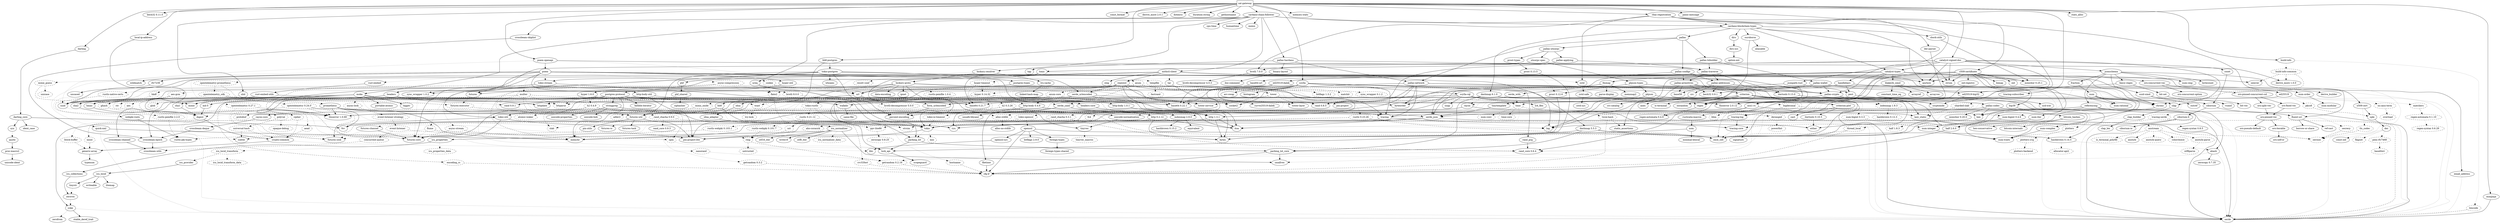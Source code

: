 digraph {
    0 [ label = "cat-gateway" shape = box]
    1 [ label = "anyhow" ]
    2 [ label = "base64 0.22.1" ]
    3 [ label = "bb8" ]
    4 [ label = "bb8-postgres" ]
    5 [ label = "bech32 0.11.0" ]
    6 [ label = "blake2b_simd" ]
    7 [ label = "build-info" ]
    8 [ label = "bytes" ]
    9 [ label = "c509-certificate" ]
    10 [ label = "cardano-blockchain-types" ]
    11 [ label = "cardano-chain-follower" ]
    12 [ label = "catalyst-signed-doc" ]
    13 [ label = "catalyst-types" ]
    14 [ label = "chrono" ]
    15 [ label = "clap" ]
    16 [ label = "const_format" ]
    17 [ label = "cpu-time" ]
    18 [ label = "crossbeam-skiplist" ]
    19 [ label = "darling" ]
    20 [ label = "dashmap 6.1.0" ]
    21 [ label = "derive_more 2.0.1" ]
    22 [ label = "dotenvy" ]
    23 [ label = "duration-string" ]
    24 [ label = "ed25519-dalek" ]
    25 [ label = "futures" ]
    26 [ label = "gethostname" ]
    27 [ label = "handlebars" ]
    28 [ label = "hex" ]
    29 [ label = "local-ip-address" ]
    30 [ label = "memory-stats" ]
    31 [ label = "mime" ]
    32 [ label = "minicbor 0.25.1" ]
    33 [ label = "minijinja" ]
    34 [ label = "moka" ]
    35 [ label = "num-bigint 0.4.6" ]
    36 [ label = "num-traits" ]
    37 [ label = "openssl" ]
    38 [ label = "orx-iterable" ]
    39 [ label = "pallas" ]
    40 [ label = "pallas-traverse" ]
    41 [ label = "panic-message" ]
    42 [ label = "poem" ]
    43 [ label = "poem-openapi" ]
    44 [ label = "prometheus" ]
    45 [ label = "rand 0.8.5" ]
    46 [ label = "rayon" ]
    47 [ label = "rbac-registration" ]
    48 [ label = "regex" ]
    49 [ label = "rust-embed" ]
    50 [ label = "scylla" ]
    51 [ label = "serde" ]
    52 [ label = "serde_json" ]
    53 [ label = "stats_alloc" ]
    54 [ label = "strum" ]
    55 [ label = "thiserror 1.0.69" ]
    56 [ label = "tokio" ]
    57 [ label = "tokio-postgres" ]
    58 [ label = "tracing" ]
    59 [ label = "tracing-subscriber" ]
    60 [ label = "ulid" ]
    61 [ label = "url" ]
    62 [ label = "uuid" ]
    63 [ label = "x509-cert" ]
    64 [ label = "futures-util" ]
    65 [ label = "parking_lot" ]
    66 [ label = "arrayref" ]
    67 [ label = "arrayvec" ]
    68 [ label = "constant_time_eq" ]
    69 [ label = "bincode" style = dashed]
    70 [ label = "build-info-common" style = dashed]
    71 [ label = "asn1-rs" ]
    72 [ label = "bimap" ]
    73 [ label = "oid" ]
    74 [ label = "oid-registry" ]
    75 [ label = "once_cell" ]
    76 [ label = "thiserror 2.0.12" ]
    77 [ label = "cbork-utils" ]
    78 [ label = "dirs" ]
    79 [ label = "ouroboros" ]
    80 [ label = "crossbeam-channel" ]
    81 [ label = "crossbeam-epoch" ]
    82 [ label = "hickory-resolver" ]
    83 [ label = "http 1.3.1" ]
    84 [ label = "humantime" ]
    85 [ label = "memx" ]
    86 [ label = "mithril-client" ]
    87 [ label = "pallas-crypto" ]
    88 [ label = "pallas-hardano" ]
    89 [ label = "tar" ]
    90 [ label = "tracing-log" ]
    91 [ label = "ureq" ]
    92 [ label = "webpki-roots" ]
    93 [ label = "zstd" ]
    94 [ label = "brotli 7.0.0" ]
    95 [ label = "coset" ]
    96 [ label = "ed25519-bip32" ]
    97 [ label = "jsonpath-rust" ]
    98 [ label = "jsonschema" ]
    99 [ label = "base64-url" ]
    100 [ label = "fluent-uri" ]
    101 [ label = "fmmap" ]
    102 [ label = "orx-concurrent-vec" ]
    103 [ label = "clap_builder" ]
    104 [ label = "crossbeam-utils" ]
    105 [ label = "darling_core" ]
    106 [ label = "cfg-if" ]
    107 [ label = "hashbrown 0.14.5" ]
    108 [ label = "lock_api" ]
    109 [ label = "parking_lot_core" ]
    110 [ label = "curve25519-dalek" ]
    111 [ label = "ed25519" ]
    112 [ label = "rand_core 0.6.4" ]
    113 [ label = "sha2" ]
    114 [ label = "subtle" ]
    115 [ label = "zeroize" style = dashed]
    116 [ label = "futures-channel" ]
    117 [ label = "futures-core" ]
    118 [ label = "futures-executor" style = dashed]
    119 [ label = "futures-io" ]
    120 [ label = "futures-sink" ]
    121 [ label = "futures-task" ]
    122 [ label = "derive_builder" ]
    123 [ label = "log" ]
    124 [ label = "num-order" ]
    125 [ label = "pest" ]
    126 [ label = "half 2.6.0" ]
    127 [ label = "async-lock" style = dashed]
    128 [ label = "event-listener" style = dashed]
    129 [ label = "portable-atomic" ]
    130 [ label = "smallvec" ]
    131 [ label = "tagptr" ]
    132 [ label = "num-integer" ]
    133 [ label = "bitflags 2.9.0" ]
    134 [ label = "foreign-types" ]
    135 [ label = "libc" ]
    136 [ label = "openssl-sys" ]
    137 [ label = "orx-self-or" ]
    138 [ label = "pallas-addresses" ]
    139 [ label = "pallas-codec" ]
    140 [ label = "pallas-configs" ]
    141 [ label = "pallas-network" ]
    142 [ label = "pallas-primitives" ]
    143 [ label = "pallas-txbuilder" ]
    144 [ label = "pallas-utxorpc" ]
    145 [ label = "itertools 0.13.0" ]
    146 [ label = "async-compression" style = dashed]
    147 [ label = "cookie" style = dashed]
    148 [ label = "headers" ]
    149 [ label = "http-body-util" ]
    150 [ label = "hyper 1.6.0" ]
    151 [ label = "hyper-util" ]
    152 [ label = "mime_guess" style = dashed]
    153 [ label = "multer" style = dashed]
    154 [ label = "opentelemetry 0.27.1" style = dashed]
    155 [ label = "opentelemetry-prometheus" style = dashed]
    156 [ label = "percent-encoding" ]
    157 [ label = "pin-project-lite" ]
    158 [ label = "quick-xml" ]
    159 [ label = "rfc7239" ]
    160 [ label = "serde_urlencoded" ]
    161 [ label = "serde_yaml" ]
    162 [ label = "sync_wrapper 1.0.2" ]
    163 [ label = "tempfile" style = dashed]
    164 [ label = "time" style = dashed]
    165 [ label = "tokio-stream" ]
    166 [ label = "tokio-util" ]
    167 [ label = "wildmatch" ]
    168 [ label = "derive_more 1.0.0" ]
    169 [ label = "indexmap 2.9.0" ]
    170 [ label = "fnv" ]
    171 [ label = "lazy_static" ]
    172 [ label = "memchr" ]
    173 [ label = "protobuf" style = dashed]
    174 [ label = "rand_chacha 0.3.1" style = dashed]
    175 [ label = "either" ]
    176 [ label = "rayon-core" ]
    177 [ label = "der-parser" ]
    178 [ label = "aho-corasick" style = dashed]
    179 [ label = "regex-automata 0.4.9" ]
    180 [ label = "regex-syntax 0.8.5" ]
    181 [ label = "rust-embed-utils" ]
    182 [ label = "walkdir" ]
    183 [ label = "arc-swap" ]
    184 [ label = "byteorder" ]
    185 [ label = "dashmap 5.5.3" ]
    186 [ label = "histogram" ]
    187 [ label = "lz4_flex" ]
    188 [ label = "rand_pcg" ]
    189 [ label = "scylla-cql" ]
    190 [ label = "snap" ]
    191 [ label = "socket2" ]
    192 [ label = "tokio-openssl" style = dashed]
    193 [ label = "itoa" ]
    194 [ label = "ryu" ]
    195 [ label = "mio" style = dashed]
    196 [ label = "fallible-iterator" ]
    197 [ label = "phf" ]
    198 [ label = "postgres-protocol" ]
    199 [ label = "postgres-types" ]
    200 [ label = "rand 0.9.1" ]
    201 [ label = "whoami" ]
    202 [ label = "tracing-core" ]
    203 [ label = "matchers" style = dashed]
    204 [ label = "nu-ansi-term" style = dashed]
    205 [ label = "sharded-slab" style = dashed]
    206 [ label = "thread_local" style = dashed]
    207 [ label = "tracing-serde" style = dashed]
    208 [ label = "form_urlencoded" ]
    209 [ label = "idna" ]
    210 [ label = "const-oid" ]
    211 [ label = "der" ]
    212 [ label = "spki" ]
    213 [ label = "tls_codec" style = dashed]
    214 [ label = "pin-utils" ]
    215 [ label = "slab" style = dashed]
    216 [ label = "semver" ]
    217 [ label = "nom" ]
    218 [ label = "rusticata-macros" ]
    219 [ label = "dirs-sys" ]
    220 [ label = "aliasable" ]
    221 [ label = "static_assertions" ]
    222 [ label = "hickory-proto" ]
    223 [ label = "lru-cache" ]
    224 [ label = "resolv-conf" style = dashed]
    225 [ label = "rustls 0.21.12" style = dashed]
    226 [ label = "tokio-rustls" style = dashed]
    227 [ label = "flate2" style = dashed]
    228 [ label = "flume" style = dashed]
    229 [ label = "reqwest" ]
    230 [ label = "slog" ]
    231 [ label = "cryptoxide" ]
    232 [ label = "binary-layout" ]
    233 [ label = "tap" ]
    234 [ label = "filetime" ]
    235 [ label = "rustls 0.23.26" style = dashed]
    236 [ label = "rustls-native-certs" style = dashed]
    237 [ label = "rustls-pki-types" ]
    238 [ label = "zstd-safe" ]
    239 [ label = "alloc-no-stdlib" ]
    240 [ label = "alloc-stdlib" style = dashed]
    241 [ label = "brotli-decompressor 4.0.3" ]
    242 [ label = "ciborium" ]
    243 [ label = "ciborium-io" ]
    244 [ label = "ahash" ]
    245 [ label = "bytecount" ]
    246 [ label = "email_address" ]
    247 [ label = "fancy-regex" ]
    248 [ label = "fraction" ]
    249 [ label = "num-cmp" ]
    250 [ label = "referencing" ]
    251 [ label = "uuid-simd" ]
    252 [ label = "borrow-or-share" ]
    253 [ label = "ref-cast" ]
    254 [ label = "fs4" style = dashed]
    255 [ label = "memmap2" ]
    256 [ label = "parse-display" ]
    257 [ label = "orx-concurrent-option" ]
    258 [ label = "orx-fixed-vec" ]
    259 [ label = "orx-pinned-concurrent-col" ]
    260 [ label = "orx-pinned-vec" ]
    261 [ label = "orx-pseudo-default" ]
    262 [ label = "orx-split-vec" ]
    263 [ label = "anstream" style = dashed]
    264 [ label = "anstyle" ]
    265 [ label = "clap_lex" ]
    266 [ label = "strsim" style = dashed]
    267 [ label = "ident_case" ]
    268 [ label = "proc-macro2" ]
    269 [ label = "quote" ]
    270 [ label = "syn" ]
    271 [ label = "allocator-api2" style = dashed]
    272 [ label = "scopeguard" ]
    273 [ label = "digest" ]
    274 [ label = "pkcs8" style = dashed]
    275 [ label = "signature" ]
    276 [ label = "getrandom 0.2.16" style = dashed]
    277 [ label = "num-modular" ]
    278 [ label = "ucd-trie" ]
    279 [ label = "event-listener-strategy" style = dashed]
    280 [ label = "concurrent-queue" style = dashed]
    281 [ label = "foreign-types-shared" ]
    282 [ label = "base58" ]
    283 [ label = "bech32 0.9.1" ]
    284 [ label = "crc" ]
    285 [ label = "minicbor 0.20.0" ]
    286 [ label = "num-rational" ]
    287 [ label = "serde_with" ]
    288 [ label = "criterion" ]
    289 [ label = "pallas-wallet" ]
    290 [ label = "pallas-applying" ]
    291 [ label = "prost-types" ]
    292 [ label = "utxorpc-spec" ]
    293 [ label = "brotli 8.0.0" style = dashed]
    294 [ label = "aes-gcm" style = dashed]
    295 [ label = "hkdf" style = dashed]
    296 [ label = "hmac" ]
    297 [ label = "base64 0.21.7" ]
    298 [ label = "headers-core" ]
    299 [ label = "httpdate" ]
    300 [ label = "sha1" ]
    301 [ label = "http-body 1.0.1" ]
    302 [ label = "h2 0.4.9" style = dashed]
    303 [ label = "httparse" style = dashed]
    304 [ label = "want" style = dashed]
    305 [ label = "tower-service" ]
    306 [ label = "unicase" style = dashed]
    307 [ label = "encoding_rs" style = dashed]
    308 [ label = "spin" style = dashed]
    309 [ label = "opentelemetry 0.24.0" style = dashed]
    310 [ label = "opentelemetry_sdk" style = dashed]
    311 [ label = "uncased" ]
    312 [ label = "unsafe-libyaml" ]
    313 [ label = "fastrand" style = dashed]
    314 [ label = "deranged" style = dashed]
    315 [ label = "num-conv" style = dashed]
    316 [ label = "powerfmt" style = dashed]
    317 [ label = "time-core" style = dashed]
    318 [ label = "equivalent" ]
    319 [ label = "hashbrown 0.15.2" ]
    320 [ label = "ppv-lite86" style = dashed]
    321 [ label = "crossbeam-deque" ]
    322 [ label = "same-file" ]
    323 [ label = "twox-hash" style = dashed]
    324 [ label = "bigdecimal" style = dashed]
    325 [ label = "num-bigint 0.3.3" style = dashed]
    326 [ label = "secrecy" style = dashed]
    327 [ label = "stable_deref_trait" ]
    328 [ label = "yoke" ]
    329 [ label = "phf_shared" ]
    330 [ label = "md-5" ]
    331 [ label = "stringprep" ]
    332 [ label = "rand_chacha 0.9.0" style = dashed]
    333 [ label = "rand_core 0.9.3" ]
    334 [ label = "regex-automata 0.1.10" style = dashed]
    335 [ label = "overload" style = dashed]
    336 [ label = "idna_adapter" ]
    337 [ label = "utf8_iter" ]
    338 [ label = "flagset" style = dashed]
    339 [ label = "pem-rfc7468" style = dashed]
    340 [ label = "base64ct" style = dashed]
    341 [ label = "minimal-lexical" ]
    342 [ label = "option-ext" ]
    343 [ label = "data-encoding" ]
    344 [ label = "ipnet" ]
    345 [ label = "rustls-pemfile 1.0.4" style = dashed]
    346 [ label = "tinyvec" ]
    347 [ label = "linked-hash-map" ]
    348 [ label = "hostname" style = dashed]
    349 [ label = "ring" style = dashed]
    350 [ label = "rustls-webpki 0.101.7" style = dashed]
    351 [ label = "sct" style = dashed]
    352 [ label = "crc32fast" style = dashed]
    353 [ label = "miniz_oxide" style = dashed]
    354 [ label = "nanorand" style = dashed]
    355 [ label = "doc-comment" ]
    356 [ label = "rustls-webpki 0.103.1" style = dashed]
    357 [ label = "rustls-pemfile 2.2.0" style = dashed]
    358 [ label = "zstd-sys" ]
    359 [ label = "ciborium-ll" ]
    360 [ label = "zerocopy 0.7.35" ]
    361 [ label = "bit-set" ]
    362 [ label = "num" ]
    363 [ label = "outref" ]
    364 [ label = "vsimd" ]
    365 [ label = "anstyle-parse" style = dashed]
    366 [ label = "anstyle-query" style = dashed]
    367 [ label = "colorchoice" style = dashed]
    368 [ label = "is_terminal_polyfill" style = dashed]
    369 [ label = "utf8parse" style = dashed]
    370 [ label = "unicode-ident" ]
    371 [ label = "block-buffer" style = dashed]
    372 [ label = "crypto-common" ]
    373 [ label = "crc-catalog" ]
    374 [ label = "half 1.8.3" style = dashed]
    375 [ label = "indexmap 1.9.3" style = dashed]
    376 [ label = "anes" ]
    377 [ label = "cast" ]
    378 [ label = "criterion-plot" ]
    379 [ label = "is-terminal" ]
    380 [ label = "itertools 0.10.5" ]
    381 [ label = "oorandom" ]
    382 [ label = "plotters" style = dashed]
    383 [ label = "tinytemplate" ]
    384 [ label = "bip39" ]
    385 [ label = "prost 0.13.5" ]
    386 [ label = "pbjson" ]
    387 [ label = "pbjson-types" ]
    388 [ label = "prost 0.12.6" ]
    389 [ label = "tonic" ]
    390 [ label = "brotli-decompressor 5.0.0" style = dashed]
    391 [ label = "aead" style = dashed]
    392 [ label = "aes" style = dashed]
    393 [ label = "cipher" style = dashed]
    394 [ label = "ctr" style = dashed]
    395 [ label = "ghash" style = dashed]
    396 [ label = "atomic-waker" style = dashed]
    397 [ label = "try-lock" style = dashed]
    398 [ label = "glob" style = dashed]
    399 [ label = "zerocopy 0.8.25" style = dashed]
    400 [ label = "libm" style = dashed]
    401 [ label = "zerofrom" ]
    402 [ label = "siphasher" ]
    403 [ label = "unicode-bidi" ]
    404 [ label = "unicode-normalization" ]
    405 [ label = "unicode-properties" ]
    406 [ label = "getrandom 0.3.2" style = dashed]
    407 [ label = "regex-syntax 0.6.29" style = dashed]
    408 [ label = "icu_normalizer" ]
    409 [ label = "icu_properties" ]
    410 [ label = "tinyvec_macros" style = dashed]
    411 [ label = "untrusted" style = dashed]
    412 [ label = "adler2" style = dashed]
    413 [ label = "bit-vec" ]
    414 [ label = "num-complex" ]
    415 [ label = "num-iter" ]
    416 [ label = "generic-array" ]
    417 [ label = "typenum" ]
    418 [ label = "hashbrown 0.12.3" style = dashed]
    419 [ label = "plotters-backend" style = dashed]
    420 [ label = "plotters-svg" style = dashed]
    421 [ label = "bitcoin_hashes" ]
    422 [ label = "async-stream" style = dashed]
    423 [ label = "axum" style = dashed]
    424 [ label = "h2 0.3.26" style = dashed]
    425 [ label = "http 0.2.12" ]
    426 [ label = "http-body 0.4.6" ]
    427 [ label = "hyper 0.14.32" style = dashed]
    428 [ label = "hyper-timeout" style = dashed]
    429 [ label = "pin-project" ]
    430 [ label = "tower" style = dashed]
    431 [ label = "tower-layer" ]
    432 [ label = "inout" style = dashed]
    433 [ label = "opaque-debug" style = dashed]
    434 [ label = "polyval" style = dashed]
    435 [ label = "icu_collections" ]
    436 [ label = "icu_normalizer_data" style = dashed]
    437 [ label = "icu_provider" ]
    438 [ label = "utf16_iter" ]
    439 [ label = "write16" ]
    440 [ label = "zerovec" ]
    441 [ label = "icu_locid_transform" style = dashed]
    442 [ label = "icu_properties_data" style = dashed]
    443 [ label = "tinystr" ]
    444 [ label = "bitcoin-internals" ]
    445 [ label = "hex-conservative" ]
    446 [ label = "axum-core" style = dashed]
    447 [ label = "bitflags 1.3.2" style = dashed]
    448 [ label = "matchit" style = dashed]
    449 [ label = "sync_wrapper 0.1.2" style = dashed]
    450 [ label = "tokio-io-timeout" style = dashed]
    451 [ label = "universal-hash" style = dashed]
    452 [ label = "icu_locid" ]
    453 [ label = "writeable" ]
    454 [ label = "icu_locid_transform_data" style = dashed]
    455 [ label = "litemap" ]
    0 -> 4 [ ]
    0 -> 5 [ ]
    0 -> 7 [ ]
    0 -> 11 [ ]
    0 -> 12 [ ]
    0 -> 16 [ ]
    0 -> 19 [ ]
    0 -> 21 [ ]
    0 -> 22 [ ]
    0 -> 23 [ ]
    0 -> 26 [ ]
    0 -> 27 [ ]
    0 -> 29 [ ]
    0 -> 30 [ ]
    0 -> 33 [ ]
    0 -> 41 [ ]
    0 -> 43 [ ]
    0 -> 47 [ ]
    0 -> 50 [ ]
    0 -> 53 [ ]
    0 -> 59 [ ]
    0 -> 60 [ ]
    3 -> 64 [ ]
    3 -> 56 [ ]
    4 -> 3 [ ]
    4 -> 57 [ ]
    6 -> 66 [ ]
    6 -> 67 [ ]
    6 -> 68 [ ]
    7 -> 69 [ style = dotted]
    7 -> 70 [ style = dotted]
    9 -> 1 [ ]
    9 -> 72 [ ]
    9 -> 24 [ ]
    9 -> 28 [ ]
    9 -> 32 [ ]
    9 -> 73 [ ]
    9 -> 74 [ ]
    9 -> 75 [ ]
    9 -> 48 [ ]
    9 -> 54 [ ]
    9 -> 76 [ ]
    10 -> 1 [ ]
    10 -> 13 [ ]
    10 -> 77 [ ]
    10 -> 20 [ ]
    10 -> 78 [ ]
    10 -> 79 [ ]
    10 -> 39 [ ]
    10 -> 54 [ ]
    11 -> 10 [ ]
    11 -> 17 [ ]
    11 -> 18 [ ]
    11 -> 82 [ ]
    11 -> 84 [ ]
    11 -> 85 [ ]
    11 -> 86 [ ]
    11 -> 34 [ ]
    11 -> 88 [ ]
    11 -> 90 [ ]
    11 -> 91 [ ]
    12 -> 1 [ ]
    12 -> 94 [ ]
    12 -> 13 [ ]
    12 -> 15 [ ]
    12 -> 95 [ ]
    12 -> 96 [ ]
    12 -> 25 [ ]
    12 -> 97 [ ]
    12 -> 98 [ ]
    12 -> 54 [ ]
    13 -> 99 [ ]
    13 -> 6 [ ]
    13 -> 14 [ ]
    13 -> 24 [ ]
    13 -> 100 [ ]
    13 -> 101 [ ]
    13 -> 32 [ ]
    13 -> 102 [ ]
    13 -> 87 [ ]
    13 -> 76 [ ]
    13 -> 58 [ ]
    13 -> 62 [ ]
    14 -> 36 [ ]
    14 -> 51 [ style = dotted]
    15 -> 103 [ ]
    18 -> 81 [ ]
    19 -> 105 [ ]
    20 -> 107 [ ]
    20 -> 108 [ ]
    20 -> 75 [ ]
    20 -> 109 [ ]
    20 -> 46 [ style = dotted]
    24 -> 110 [ ]
    24 -> 111 [ ]
    24 -> 113 [ ]
    25 -> 118 [ style = dotted]
    27 -> 122 [ ]
    27 -> 123 [ ]
    27 -> 124 [ ]
    27 -> 125 [ ]
    27 -> 52 [ ]
    29 -> 55 [ ]
    32 -> 126 [ style = dotted]
    33 -> 51 [ ]
    34 -> 127 [ style = dotted]
    34 -> 80 [ ]
    34 -> 81 [ ]
    34 -> 64 [ style = dotted]
    34 -> 65 [ ]
    34 -> 129 [ ]
    34 -> 131 [ ]
    34 -> 55 [ ]
    34 -> 62 [ ]
    35 -> 132 [ ]
    37 -> 133 [ ]
    37 -> 106 [ ]
    37 -> 134 [ ]
    37 -> 75 [ ]
    37 -> 136 [ ]
    38 -> 137 [ ]
    39 -> 140 [ ]
    39 -> 141 [ ]
    39 -> 143 [ ]
    39 -> 144 [ ]
    40 -> 145 [ ]
    40 -> 138 [ ]
    40 -> 142 [ ]
    42 -> 146 [ style = dotted]
    42 -> 14 [ style = dotted]
    42 -> 147 [ style = dotted]
    42 -> 148 [ ]
    42 -> 28 [ style = dotted]
    42 -> 149 [ ]
    42 -> 151 [ ]
    42 -> 152 [ style = dotted]
    42 -> 153 [ style = dotted]
    42 -> 154 [ style = dotted]
    42 -> 155 [ style = dotted]
    42 -> 158 [ style = dotted]
    42 -> 48 [ ]
    42 -> 159 [ ]
    42 -> 49 [ style = dotted]
    42 -> 52 [ ]
    42 -> 160 [ ]
    42 -> 161 [ style = dotted]
    42 -> 162 [ ]
    42 -> 163 [ style = dotted]
    42 -> 76 [ ]
    42 -> 165 [ style = dotted]
    42 -> 167 [ ]
    43 -> 168 [ ]
    43 -> 42 [ ]
    43 -> 61 [ style = dotted]
    43 -> 62 [ style = dotted]
    44 -> 170 [ ]
    44 -> 171 [ ]
    44 -> 172 [ ]
    44 -> 65 [ ]
    44 -> 173 [ style = dotted]
    44 -> 55 [ ]
    45 -> 174 [ style = dotted]
    46 -> 175 [ ]
    46 -> 176 [ ]
    47 -> 94 [ ]
    47 -> 9 [ ]
    47 -> 10 [ ]
    47 -> 177 [ ]
    47 -> 63 [ ]
    47 -> 93 [ ]
    48 -> 179 [ ]
    49 -> 181 [ ]
    50 -> 183 [ ]
    50 -> 2 [ style = dotted]
    50 -> 185 [ ]
    50 -> 25 [ ]
    50 -> 186 [ ]
    50 -> 145 [ ]
    50 -> 171 [ ]
    50 -> 45 [ ]
    50 -> 188 [ ]
    50 -> 189 [ ]
    50 -> 161 [ style = dotted]
    50 -> 191 [ ]
    50 -> 192 [ style = dotted]
    50 -> 58 [ ]
    50 -> 61 [ style = dotted]
    52 -> 193 [ ]
    52 -> 172 [ ]
    52 -> 194 [ ]
    52 -> 51 [ ]
    56 -> 8 [ style = dotted]
    56 -> 195 [ style = dotted]
    56 -> 65 [ style = dotted]
    56 -> 157 [ ]
    57 -> 64 [ ]
    57 -> 123 [ ]
    57 -> 156 [ ]
    57 -> 197 [ ]
    57 -> 199 [ ]
    57 -> 166 [ ]
    57 -> 201 [ ]
    58 -> 123 [ style = dotted]
    58 -> 157 [ ]
    58 -> 202 [ ]
    59 -> 203 [ style = dotted]
    59 -> 204 [ style = dotted]
    59 -> 48 [ style = dotted]
    59 -> 52 [ style = dotted]
    59 -> 205 [ style = dotted]
    59 -> 130 [ style = dotted]
    59 -> 206 [ style = dotted]
    59 -> 164 [ style = dotted]
    59 -> 58 [ style = dotted]
    59 -> 90 [ style = dotted]
    59 -> 207 [ style = dotted]
    60 -> 200 [ style = dotted]
    60 -> 62 [ style = dotted]
    61 -> 208 [ ]
    61 -> 209 [ ]
    62 -> 51 [ style = dotted]
    63 -> 212 [ ]
    63 -> 213 [ style = dotted]
    64 -> 116 [ style = dotted]
    64 -> 119 [ style = dotted]
    64 -> 121 [ ]
    64 -> 172 [ style = dotted]
    64 -> 157 [ ]
    64 -> 214 [ ]
    64 -> 215 [ style = dotted]
    65 -> 108 [ ]
    65 -> 109 [ ]
    69 -> 51 [ style = dashed]
    70 -> 14 [ style = dashed]
    70 -> 168 [ style = dashed]
    70 -> 216 [ style = dashed]
    71 -> 36 [ ]
    71 -> 218 [ ]
    71 -> 55 [ ]
    74 -> 71 [ ]
    77 -> 32 [ ]
    78 -> 219 [ ]
    79 -> 220 [ ]
    79 -> 221 [ ]
    80 -> 104 [ ]
    81 -> 104 [ ]
    82 -> 222 [ ]
    82 -> 223 [ ]
    82 -> 224 [ style = dotted]
    83 -> 8 [ ]
    83 -> 170 [ ]
    83 -> 193 [ ]
    86 -> 1 [ ]
    86 -> 14 [ ]
    86 -> 227 [ style = dotted]
    86 -> 228 [ style = dotted]
    86 -> 25 [ ]
    86 -> 229 [ ]
    86 -> 216 [ ]
    86 -> 230 [ ]
    86 -> 54 [ ]
    86 -> 89 [ style = dotted]
    86 -> 76 [ ]
    86 -> 56 [ ]
    86 -> 62 [ ]
    86 -> 93 [ style = dotted]
    87 -> 231 [ ]
    87 -> 139 [ ]
    87 -> 112 [ ]
    88 -> 232 [ ]
    88 -> 141 [ ]
    88 -> 40 [ ]
    88 -> 233 [ ]
    89 -> 234 [ ]
    90 -> 123 [ ]
    90 -> 202 [ ]
    91 -> 2 [ ]
    91 -> 227 [ style = dotted]
    91 -> 235 [ style = dotted]
    91 -> 236 [ style = dotted]
    91 -> 61 [ ]
    91 -> 92 [ style = dotted]
    92 -> 237 [ ]
    93 -> 238 [ ]
    94 -> 241 [ ]
    95 -> 242 [ ]
    96 -> 231 [ ]
    97 -> 125 [ ]
    97 -> 48 [ ]
    97 -> 52 [ ]
    98 -> 245 [ ]
    98 -> 246 [ ]
    98 -> 247 [ ]
    98 -> 248 [ ]
    98 -> 249 [ ]
    98 -> 250 [ ]
    98 -> 229 [ style = dotted]
    98 -> 251 [ ]
    99 -> 2 [ ]
    100 -> 252 [ ]
    100 -> 253 [ ]
    100 -> 51 [ style = dotted]
    101 -> 184 [ ]
    101 -> 254 [ style = dotted]
    101 -> 255 [ ]
    101 -> 256 [ ]
    102 -> 257 [ ]
    102 -> 259 [ ]
    102 -> 51 [ style = dotted]
    103 -> 263 [ style = dotted]
    103 -> 265 [ ]
    103 -> 266 [ style = dotted]
    105 -> 170 [ ]
    105 -> 267 [ ]
    105 -> 266 [ style = dotted]
    105 -> 270 [ ]
    107 -> 244 [ style = dotted]
    107 -> 271 [ style = dotted]
    108 -> 272 [ ]
    109 -> 106 [ ]
    109 -> 130 [ ]
    110 -> 273 [ style = dotted]
    110 -> 115 [ style = dotted]
    111 -> 274 [ style = dotted]
    111 -> 51 [ style = dotted]
    111 -> 275 [ ]
    112 -> 276 [ style = dotted]
    113 -> 273 [ ]
    116 -> 117 [ ]
    116 -> 120 [ style = dotted]
    118 -> 64 [ style = dashed]
    124 -> 277 [ ]
    125 -> 172 [ style = dotted]
    125 -> 76 [ style = dotted]
    125 -> 278 [ ]
    126 -> 106 [ ]
    127 -> 279 [ style = dashed]
    128 -> 280 [ style = dashed]
    128 -> 157 [ style = dashed]
    132 -> 36 [ ]
    134 -> 281 [ ]
    136 -> 135 [ ]
    138 -> 282 [ ]
    138 -> 283 [ ]
    138 -> 284 [ ]
    138 -> 87 [ ]
    139 -> 28 [ ]
    139 -> 285 [ ]
    139 -> 51 [ ]
    139 -> 55 [ ]
    140 -> 286 [ ]
    140 -> 138 [ ]
    140 -> 142 [ ]
    140 -> 287 [ ]
    141 -> 184 [ ]
    141 -> 145 [ ]
    141 -> 87 [ ]
    141 -> 45 [ ]
    141 -> 191 [ ]
    141 -> 56 [ ]
    141 -> 58 [ ]
    142 -> 282 [ ]
    142 -> 283 [ ]
    142 -> 288 [ ]
    142 -> 123 [ ]
    142 -> 87 [ ]
    143 -> 40 [ ]
    143 -> 289 [ ]
    144 -> 290 [ ]
    144 -> 291 [ ]
    144 -> 292 [ ]
    145 -> 175 [ ]
    146 -> 293 [ style = dotted]
    146 -> 227 [ style = dotted]
    146 -> 117 [ style = dashed]
    146 -> 172 [ style = dashed]
    146 -> 56 [ style = dotted]
    147 -> 294 [ style = dotted]
    147 -> 2 [ style = dotted]
    147 -> 295 [ style = dotted]
    147 -> 156 [ style = dotted]
    147 -> 45 [ style = dotted]
    147 -> 113 [ style = dotted]
    147 -> 164 [ style = dashed]
    148 -> 297 [ ]
    148 -> 298 [ ]
    148 -> 299 [ ]
    148 -> 31 [ ]
    148 -> 300 [ ]
    149 -> 117 [ ]
    149 -> 301 [ ]
    149 -> 157 [ ]
    150 -> 64 [ style = dotted]
    150 -> 302 [ style = dotted]
    150 -> 301 [ ]
    150 -> 303 [ style = dotted]
    150 -> 299 [ style = dotted]
    150 -> 304 [ style = dotted]
    151 -> 150 [ ]
    151 -> 135 [ style = dotted]
    151 -> 191 [ style = dotted]
    151 -> 305 [ style = dotted]
    152 -> 31 [ style = dashed]
    152 -> 306 [ style = dashed]
    153 -> 307 [ style = dashed]
    153 -> 64 [ style = dashed]
    153 -> 83 [ style = dashed]
    153 -> 303 [ style = dashed]
    153 -> 31 [ style = dashed]
    153 -> 308 [ style = dashed]
    153 -> 56 [ style = dotted]
    154 -> 117 [ style = dotted]
    154 -> 120 [ style = dotted]
    154 -> 55 [ style = dotted]
    154 -> 58 [ style = dotted]
    155 -> 310 [ style = dashed]
    155 -> 44 [ style = dashed]
    158 -> 172 [ ]
    158 -> 51 [ style = dotted]
    159 -> 311 [ ]
    160 -> 208 [ ]
    160 -> 193 [ ]
    160 -> 194 [ ]
    160 -> 51 [ ]
    161 -> 169 [ ]
    161 -> 193 [ ]
    161 -> 194 [ ]
    161 -> 312 [ ]
    162 -> 117 [ style = dotted]
    163 -> 313 [ style = dashed]
    163 -> 75 [ style = dashed]
    164 -> 314 [ style = dashed]
    164 -> 193 [ style = dotted]
    164 -> 315 [ style = dashed]
    164 -> 317 [ style = dashed]
    165 -> 117 [ ]
    165 -> 56 [ ]
    166 -> 117 [ ]
    166 -> 120 [ ]
    166 -> 56 [ ]
    169 -> 318 [ ]
    169 -> 319 [ ]
    169 -> 51 [ style = dotted]
    174 -> 320 [ style = dashed]
    174 -> 112 [ style = dashed]
    176 -> 321 [ ]
    177 -> 71 [ ]
    178 -> 172 [ style = dotted]
    179 -> 178 [ style = dotted]
    179 -> 180 [ style = dotted]
    181 -> 113 [ ]
    181 -> 182 [ ]
    182 -> 322 [ ]
    185 -> 107 [ ]
    185 -> 108 [ ]
    185 -> 75 [ ]
    185 -> 109 [ ]
    187 -> 323 [ style = dotted]
    188 -> 112 [ ]
    189 -> 324 [ style = dotted]
    189 -> 184 [ ]
    189 -> 14 [ style = dotted]
    189 -> 187 [ ]
    189 -> 325 [ style = dotted]
    189 -> 326 [ style = dotted]
    189 -> 190 [ ]
    189 -> 76 [ ]
    189 -> 164 [ style = dotted]
    189 -> 56 [ ]
    189 -> 62 [ ]
    189 -> 328 [ ]
    192 -> 37 [ style = dashed]
    192 -> 56 [ style = dashed]
    197 -> 329 [ ]
    198 -> 2 [ ]
    198 -> 184 [ ]
    198 -> 8 [ ]
    198 -> 196 [ ]
    198 -> 296 [ ]
    198 -> 330 [ ]
    198 -> 172 [ ]
    198 -> 200 [ ]
    198 -> 113 [ ]
    198 -> 331 [ ]
    199 -> 14 [ style = dotted]
    199 -> 198 [ ]
    199 -> 52 [ style = dotted]
    199 -> 164 [ style = dotted]
    199 -> 62 [ style = dotted]
    200 -> 332 [ style = dotted]
    202 -> 75 [ style = dotted]
    203 -> 334 [ style = dashed]
    204 -> 335 [ style = dashed]
    205 -> 171 [ style = dashed]
    206 -> 106 [ style = dashed]
    206 -> 75 [ style = dashed]
    207 -> 51 [ style = dashed]
    207 -> 202 [ style = dashed]
    208 -> 156 [ ]
    209 -> 336 [ ]
    211 -> 210 [ style = dotted]
    211 -> 338 [ style = dotted]
    211 -> 339 [ style = dotted]
    211 -> 115 [ style = dotted]
    212 -> 211 [ ]
    213 -> 115 [ style = dashed]
    216 -> 51 [ style = dotted]
    217 -> 172 [ ]
    217 -> 341 [ ]
    218 -> 217 [ ]
    219 -> 342 [ ]
    222 -> 343 [ ]
    222 -> 64 [ ]
    222 -> 344 [ ]
    222 -> 45 [ ]
    222 -> 345 [ style = dotted]
    222 -> 55 [ ]
    222 -> 346 [ ]
    222 -> 226 [ style = dotted]
    222 -> 58 [ ]
    222 -> 61 [ ]
    223 -> 347 [ ]
    224 -> 348 [ style = dotted]
    225 -> 123 [ style = dotted]
    225 -> 350 [ style = dashed]
    225 -> 351 [ style = dashed]
    226 -> 225 [ style = dashed]
    226 -> 56 [ style = dashed]
    227 -> 352 [ style = dashed]
    227 -> 353 [ style = dotted]
    228 -> 117 [ style = dotted]
    228 -> 120 [ style = dotted]
    228 -> 354 [ style = dotted]
    228 -> 308 [ style = dashed]
    229 -> 2 [ ]
    229 -> 64 [ ]
    229 -> 83 [ ]
    229 -> 52 [ style = dotted]
    229 -> 160 [ ]
    229 -> 162 [ ]
    229 -> 305 [ ]
    229 -> 61 [ ]
    232 -> 355 [ ]
    234 -> 106 [ ]
    235 -> 123 [ style = dotted]
    235 -> 75 [ style = dashed]
    235 -> 356 [ style = dashed]
    235 -> 114 [ style = dashed]
    235 -> 115 [ style = dashed]
    236 -> 357 [ style = dashed]
    238 -> 358 [ ]
    240 -> 239 [ style = dashed]
    241 -> 240 [ style = dotted]
    242 -> 359 [ ]
    242 -> 51 [ ]
    244 -> 276 [ style = dotted]
    244 -> 51 [ style = dotted]
    244 -> 360 [ ]
    246 -> 51 [ style = dotted]
    247 -> 361 [ ]
    247 -> 179 [ ]
    248 -> 171 [ style = dotted]
    248 -> 362 [ ]
    250 -> 244 [ ]
    250 -> 100 [ ]
    250 -> 75 [ ]
    250 -> 156 [ ]
    250 -> 52 [ ]
    251 -> 363 [ ]
    251 -> 62 [ style = dotted]
    251 -> 364 [ ]
    254 -> 56 [ style = dotted]
    256 -> 48 [ style = dotted]
    258 -> 260 [ ]
    259 -> 258 [ ]
    259 -> 262 [ ]
    260 -> 38 [ ]
    260 -> 261 [ ]
    262 -> 260 [ ]
    263 -> 264 [ style = dashed]
    263 -> 365 [ style = dashed]
    263 -> 366 [ style = dotted]
    263 -> 367 [ style = dashed]
    263 -> 368 [ style = dashed]
    268 -> 370 [ ]
    269 -> 268 [ ]
    270 -> 269 [ style = dotted]
    273 -> 371 [ style = dotted]
    273 -> 372 [ ]
    273 -> 114 [ style = dotted]
    274 -> 212 [ style = dashed]
    275 -> 112 [ style = dotted]
    276 -> 106 [ style = dashed]
    279 -> 128 [ style = dashed]
    280 -> 104 [ style = dashed]
    284 -> 373 [ ]
    285 -> 374 [ style = dotted]
    286 -> 35 [ style = dotted]
    287 -> 2 [ style = dotted]
    287 -> 14 [ style = dotted]
    287 -> 28 [ style = dotted]
    287 -> 375 [ style = dotted]
    287 -> 169 [ style = dotted]
    287 -> 52 [ style = dotted]
    287 -> 164 [ style = dotted]
    288 -> 376 [ ]
    288 -> 242 [ ]
    288 -> 15 [ ]
    288 -> 378 [ ]
    288 -> 379 [ ]
    288 -> 75 [ ]
    288 -> 381 [ ]
    288 -> 382 [ style = dotted]
    288 -> 46 [ style = dotted]
    288 -> 48 [ ]
    288 -> 383 [ ]
    288 -> 182 [ ]
    289 -> 283 [ ]
    289 -> 384 [ ]
    289 -> 96 [ ]
    289 -> 87 [ ]
    289 -> 45 [ ]
    290 -> 40 [ ]
    290 -> 45 [ ]
    291 -> 385 [ ]
    292 -> 387 [ ]
    292 -> 389 [ ]
    293 -> 390 [ style = dashed]
    294 -> 391 [ style = dashed]
    294 -> 392 [ style = dotted]
    294 -> 394 [ style = dashed]
    294 -> 395 [ style = dashed]
    295 -> 296 [ style = dashed]
    296 -> 273 [ ]
    298 -> 83 [ ]
    300 -> 273 [ ]
    301 -> 83 [ ]
    302 -> 396 [ style = dashed]
    302 -> 83 [ style = dashed]
    302 -> 169 [ style = dashed]
    302 -> 215 [ style = dashed]
    302 -> 166 [ style = dashed]
    302 -> 58 [ style = dashed]
    304 -> 397 [ style = dashed]
    307 -> 106 [ style = dashed]
    308 -> 108 [ style = dotted]
    309 -> 117 [ style = dashed]
    309 -> 120 [ style = dashed]
    309 -> 75 [ style = dashed]
    309 -> 157 [ style = dotted]
    309 -> 55 [ style = dashed]
    310 -> 118 [ style = dashed]
    310 -> 398 [ style = dotted]
    310 -> 309 [ style = dashed]
    314 -> 316 [ style = dotted]
    314 -> 51 [ style = dotted]
    320 -> 399 [ style = dashed]
    321 -> 81 [ ]
    323 -> 106 [ style = dashed]
    323 -> 221 [ style = dashed]
    324 -> 400 [ style = dashed]
    324 -> 35 [ style = dashed]
    325 -> 132 [ style = dashed]
    326 -> 115 [ style = dashed]
    328 -> 51 [ style = dotted]
    328 -> 327 [ ]
    328 -> 401 [ style = dotted]
    329 -> 402 [ ]
    330 -> 273 [ ]
    331 -> 403 [ ]
    331 -> 404 [ ]
    331 -> 405 [ ]
    332 -> 320 [ style = dashed]
    332 -> 333 [ style = dashed]
    333 -> 406 [ style = dotted]
    334 -> 407 [ style = dotted]
    336 -> 408 [ ]
    339 -> 340 [ style = dashed]
    345 -> 297 [ style = dashed]
    346 -> 410 [ style = dotted]
    348 -> 106 [ style = dashed]
    349 -> 276 [ style = dashed]
    349 -> 411 [ style = dashed]
    350 -> 349 [ style = dashed]
    351 -> 349 [ style = dashed]
    352 -> 106 [ style = dashed]
    353 -> 412 [ style = dashed]
    354 -> 276 [ style = dotted]
    356 -> 349 [ style = dotted]
    356 -> 237 [ style = dashed]
    357 -> 237 [ style = dashed]
    359 -> 243 [ ]
    359 -> 126 [ ]
    361 -> 413 [ ]
    362 -> 414 [ ]
    362 -> 415 [ ]
    362 -> 286 [ ]
    365 -> 369 [ style = dotted]
    371 -> 416 [ style = dashed]
    372 -> 416 [ ]
    372 -> 112 [ style = dotted]
    375 -> 418 [ style = dashed]
    375 -> 51 [ style = dotted]
    378 -> 377 [ ]
    378 -> 380 [ ]
    380 -> 175 [ ]
    382 -> 36 [ style = dashed]
    382 -> 420 [ style = dotted]
    383 -> 52 [ ]
    384 -> 421 [ ]
    384 -> 112 [ style = dotted]
    384 -> 51 [ style = dotted]
    384 -> 404 [ style = dotted]
    385 -> 8 [ ]
    386 -> 297 [ ]
    386 -> 51 [ ]
    387 -> 14 [ ]
    387 -> 386 [ ]
    387 -> 388 [ ]
    388 -> 8 [ ]
    389 -> 422 [ style = dotted]
    389 -> 423 [ style = dotted]
    389 -> 297 [ ]
    389 -> 428 [ style = dotted]
    389 -> 388 [ style = dotted]
    389 -> 165 [ ]
    390 -> 240 [ style = dotted]
    391 -> 372 [ style = dashed]
    392 -> 393 [ style = dashed]
    393 -> 372 [ style = dashed]
    393 -> 432 [ style = dashed]
    394 -> 393 [ style = dashed]
    395 -> 434 [ style = dashed]
    404 -> 346 [ ]
    406 -> 106 [ style = dashed]
    408 -> 436 [ style = dotted]
    408 -> 409 [ ]
    408 -> 130 [ ]
    408 -> 438 [ ]
    408 -> 337 [ ]
    408 -> 439 [ ]
    409 -> 435 [ ]
    409 -> 441 [ style = dotted]
    409 -> 442 [ style = dotted]
    414 -> 36 [ ]
    415 -> 132 [ ]
    416 -> 417 [ ]
    420 -> 419 [ style = dashed]
    421 -> 444 [ ]
    421 -> 445 [ ]
    422 -> 117 [ style = dashed]
    422 -> 157 [ style = dashed]
    423 -> 446 [ style = dashed]
    423 -> 447 [ style = dashed]
    423 -> 427 [ style = dashed]
    423 -> 448 [ style = dashed]
    423 -> 156 [ style = dashed]
    423 -> 449 [ style = dashed]
    423 -> 430 [ style = dashed]
    424 -> 64 [ style = dashed]
    424 -> 425 [ style = dashed]
    424 -> 169 [ style = dashed]
    424 -> 166 [ style = dashed]
    424 -> 58 [ style = dashed]
    425 -> 8 [ ]
    425 -> 170 [ ]
    425 -> 193 [ ]
    426 -> 425 [ ]
    426 -> 157 [ ]
    427 -> 424 [ style = dotted]
    427 -> 426 [ style = dashed]
    427 -> 303 [ style = dashed]
    427 -> 299 [ style = dashed]
    427 -> 191 [ style = dotted]
    427 -> 305 [ style = dashed]
    427 -> 304 [ style = dashed]
    428 -> 427 [ style = dashed]
    428 -> 450 [ style = dashed]
    430 -> 64 [ style = dotted]
    430 -> 375 [ style = dotted]
    430 -> 429 [ style = dotted]
    430 -> 45 [ style = dotted]
    430 -> 166 [ style = dotted]
    430 -> 431 [ style = dashed]
    430 -> 305 [ style = dashed]
    430 -> 58 [ style = dotted]
    432 -> 416 [ style = dashed]
    434 -> 433 [ style = dashed]
    434 -> 451 [ style = dashed]
    435 -> 440 [ ]
    437 -> 452 [ ]
    440 -> 328 [ style = dotted]
    441 -> 454 [ style = dotted]
    441 -> 437 [ style = dashed]
    443 -> 440 [ style = dotted]
    446 -> 64 [ style = dashed]
    446 -> 426 [ style = dashed]
    446 -> 31 [ style = dashed]
    446 -> 431 [ style = dashed]
    446 -> 305 [ style = dashed]
    450 -> 56 [ style = dashed]
    451 -> 372 [ style = dashed]
    451 -> 114 [ style = dashed]
    452 -> 455 [ ]
    452 -> 443 [ ]
    452 -> 453 [ ]
}

